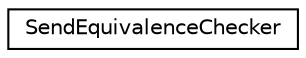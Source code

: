 digraph "类继承关系图"
{
 // LATEX_PDF_SIZE
  edge [fontname="Helvetica",fontsize="10",labelfontname="Helvetica",labelfontsize="10"];
  node [fontname="Helvetica",fontsize="10",shape=record];
  rankdir="LR";
  Node0 [label="SendEquivalenceChecker",height=0.2,width=0.4,color="black", fillcolor="white", style="filled",URL="$classSendEquivalenceChecker.html",tooltip=" "];
}
